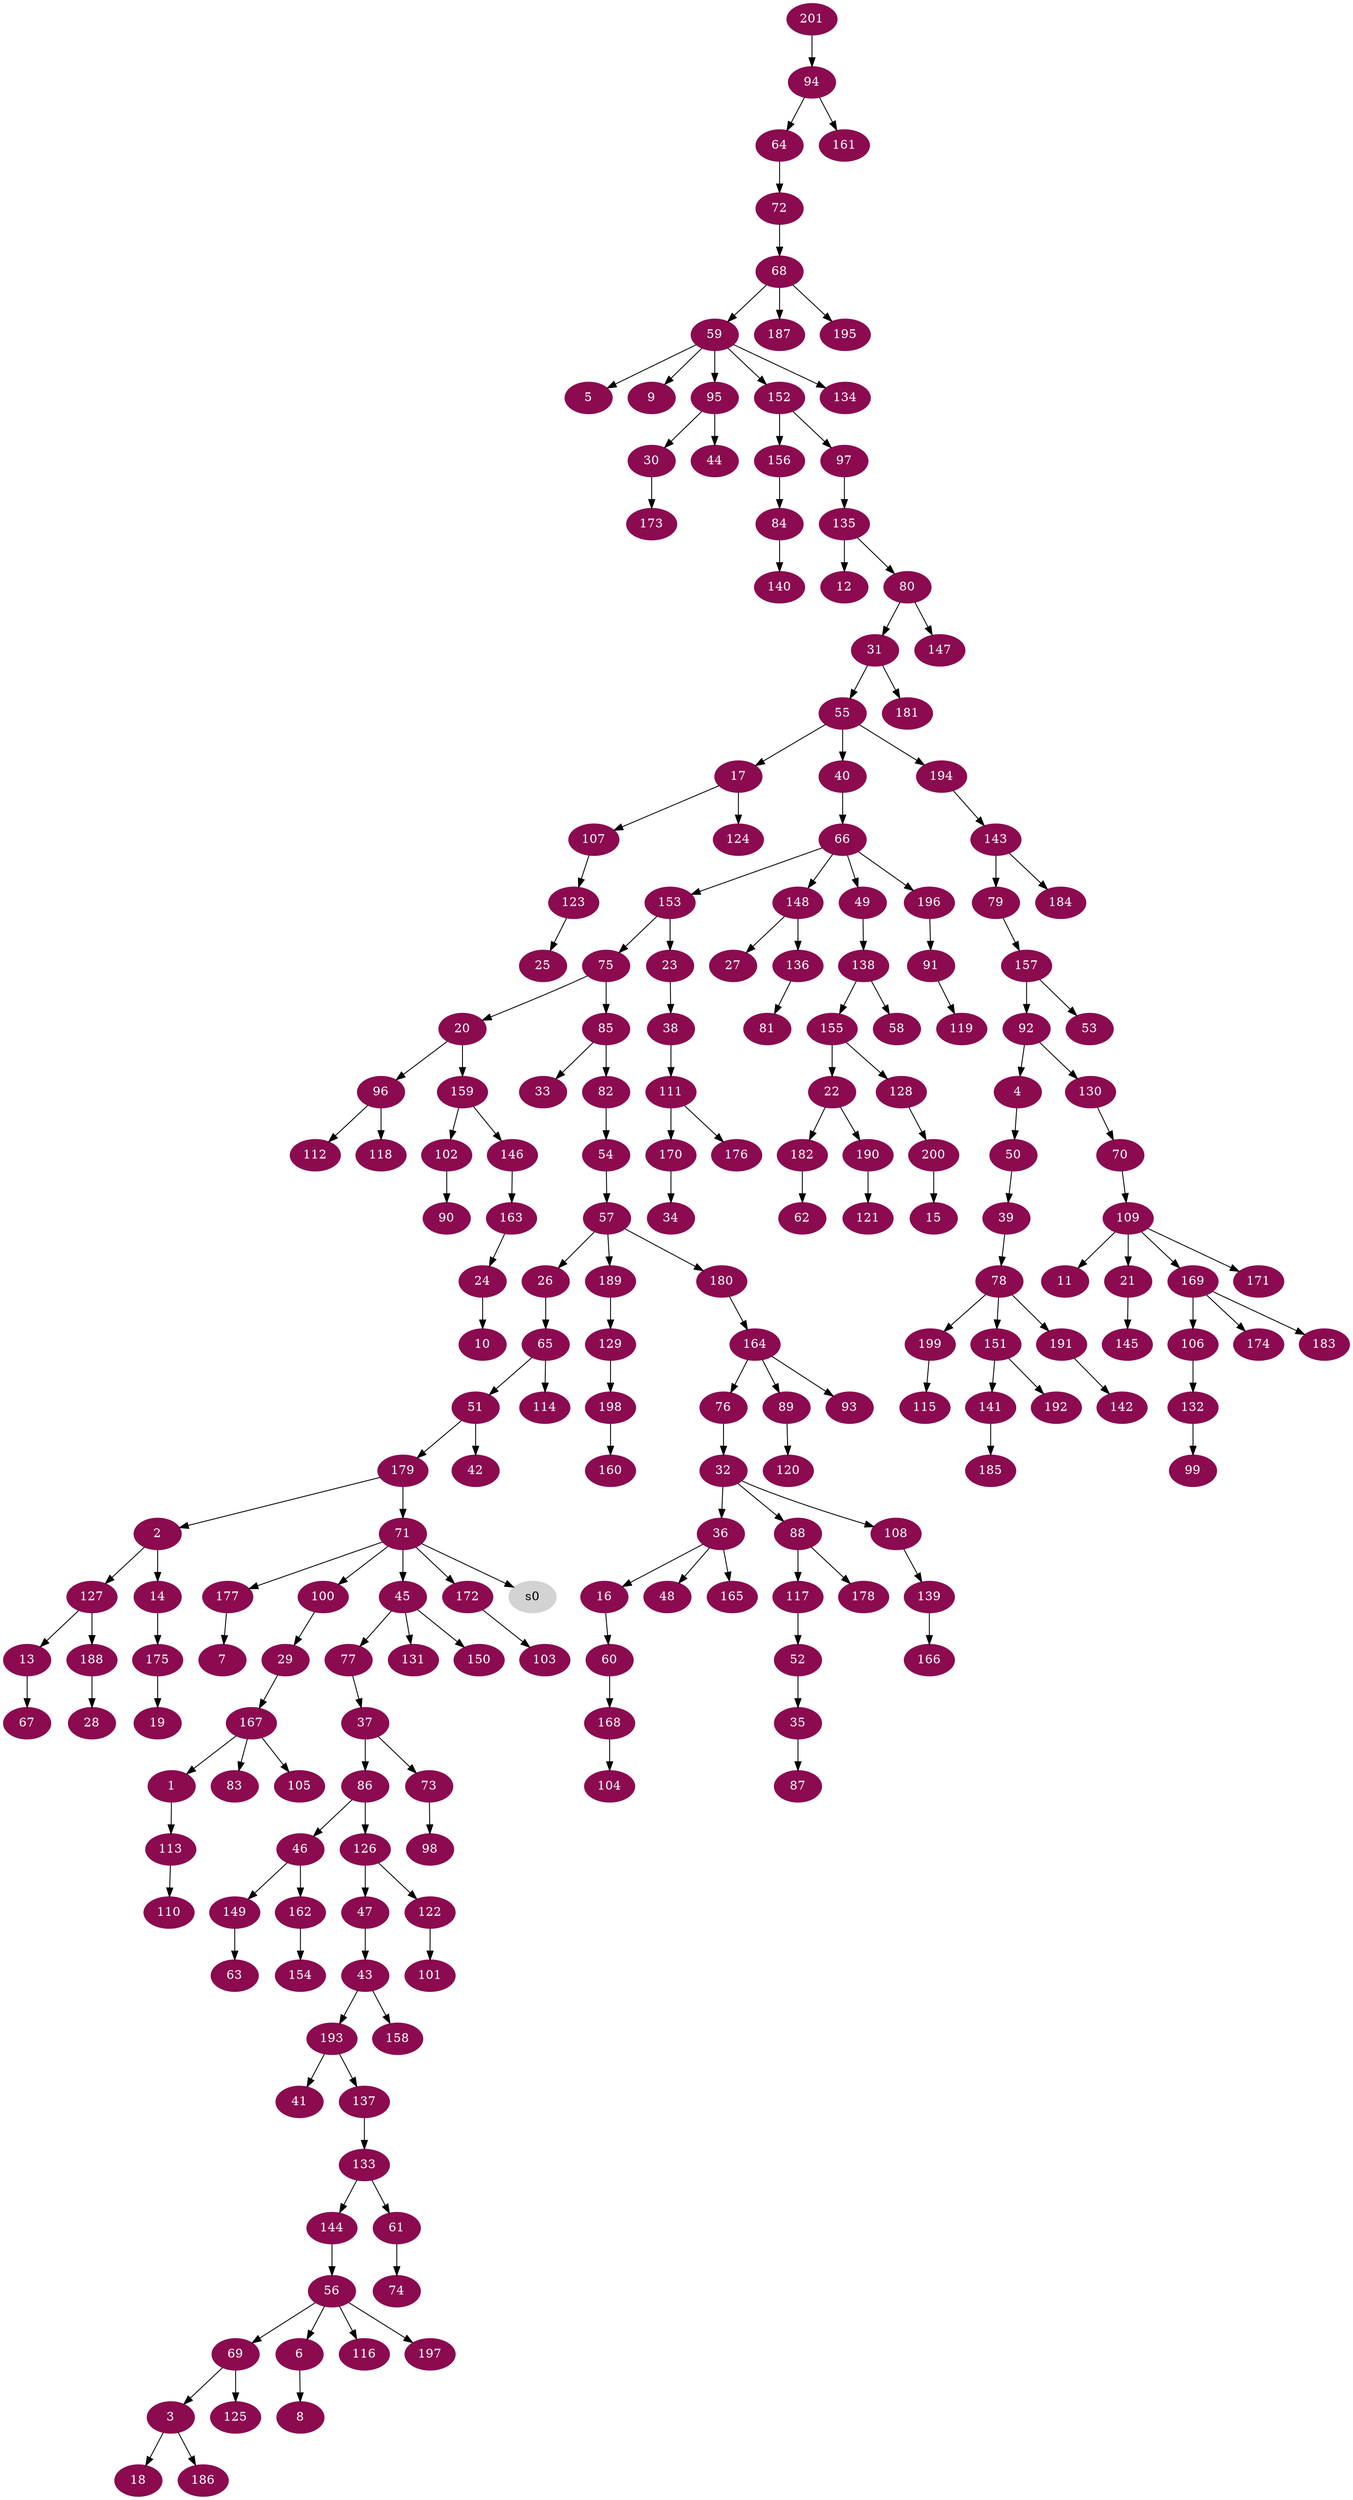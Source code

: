 digraph G {
node [color=deeppink4, style=filled, fontcolor=white];
167 -> 1;
179 -> 2;
69 -> 3;
92 -> 4;
59 -> 5;
56 -> 6;
177 -> 7;
6 -> 8;
59 -> 9;
24 -> 10;
109 -> 11;
135 -> 12;
127 -> 13;
2 -> 14;
200 -> 15;
36 -> 16;
55 -> 17;
3 -> 18;
175 -> 19;
75 -> 20;
109 -> 21;
155 -> 22;
153 -> 23;
163 -> 24;
123 -> 25;
57 -> 26;
148 -> 27;
188 -> 28;
100 -> 29;
95 -> 30;
80 -> 31;
76 -> 32;
85 -> 33;
170 -> 34;
52 -> 35;
32 -> 36;
77 -> 37;
23 -> 38;
50 -> 39;
55 -> 40;
193 -> 41;
51 -> 42;
47 -> 43;
95 -> 44;
71 -> 45;
86 -> 46;
126 -> 47;
36 -> 48;
66 -> 49;
4 -> 50;
65 -> 51;
117 -> 52;
157 -> 53;
82 -> 54;
31 -> 55;
144 -> 56;
54 -> 57;
138 -> 58;
68 -> 59;
16 -> 60;
133 -> 61;
182 -> 62;
149 -> 63;
94 -> 64;
26 -> 65;
40 -> 66;
13 -> 67;
72 -> 68;
56 -> 69;
130 -> 70;
179 -> 71;
64 -> 72;
37 -> 73;
61 -> 74;
153 -> 75;
164 -> 76;
45 -> 77;
39 -> 78;
143 -> 79;
135 -> 80;
136 -> 81;
85 -> 82;
167 -> 83;
156 -> 84;
75 -> 85;
37 -> 86;
35 -> 87;
32 -> 88;
164 -> 89;
102 -> 90;
196 -> 91;
157 -> 92;
164 -> 93;
201 -> 94;
59 -> 95;
20 -> 96;
152 -> 97;
73 -> 98;
132 -> 99;
71 -> 100;
122 -> 101;
159 -> 102;
172 -> 103;
168 -> 104;
167 -> 105;
169 -> 106;
17 -> 107;
32 -> 108;
70 -> 109;
113 -> 110;
38 -> 111;
96 -> 112;
1 -> 113;
65 -> 114;
199 -> 115;
56 -> 116;
88 -> 117;
96 -> 118;
91 -> 119;
89 -> 120;
190 -> 121;
126 -> 122;
107 -> 123;
17 -> 124;
69 -> 125;
86 -> 126;
2 -> 127;
155 -> 128;
189 -> 129;
92 -> 130;
45 -> 131;
106 -> 132;
137 -> 133;
59 -> 134;
97 -> 135;
148 -> 136;
193 -> 137;
49 -> 138;
108 -> 139;
84 -> 140;
151 -> 141;
191 -> 142;
194 -> 143;
133 -> 144;
21 -> 145;
159 -> 146;
80 -> 147;
66 -> 148;
46 -> 149;
45 -> 150;
78 -> 151;
59 -> 152;
66 -> 153;
162 -> 154;
138 -> 155;
152 -> 156;
79 -> 157;
43 -> 158;
20 -> 159;
198 -> 160;
94 -> 161;
46 -> 162;
146 -> 163;
180 -> 164;
36 -> 165;
139 -> 166;
29 -> 167;
60 -> 168;
109 -> 169;
111 -> 170;
109 -> 171;
71 -> 172;
30 -> 173;
169 -> 174;
14 -> 175;
111 -> 176;
71 -> 177;
88 -> 178;
51 -> 179;
57 -> 180;
31 -> 181;
22 -> 182;
169 -> 183;
143 -> 184;
141 -> 185;
3 -> 186;
68 -> 187;
127 -> 188;
57 -> 189;
22 -> 190;
78 -> 191;
151 -> 192;
43 -> 193;
55 -> 194;
68 -> 195;
66 -> 196;
56 -> 197;
129 -> 198;
78 -> 199;
128 -> 200;
node [color=lightgrey, style=filled, fontcolor=black];
71 -> s0;
}
